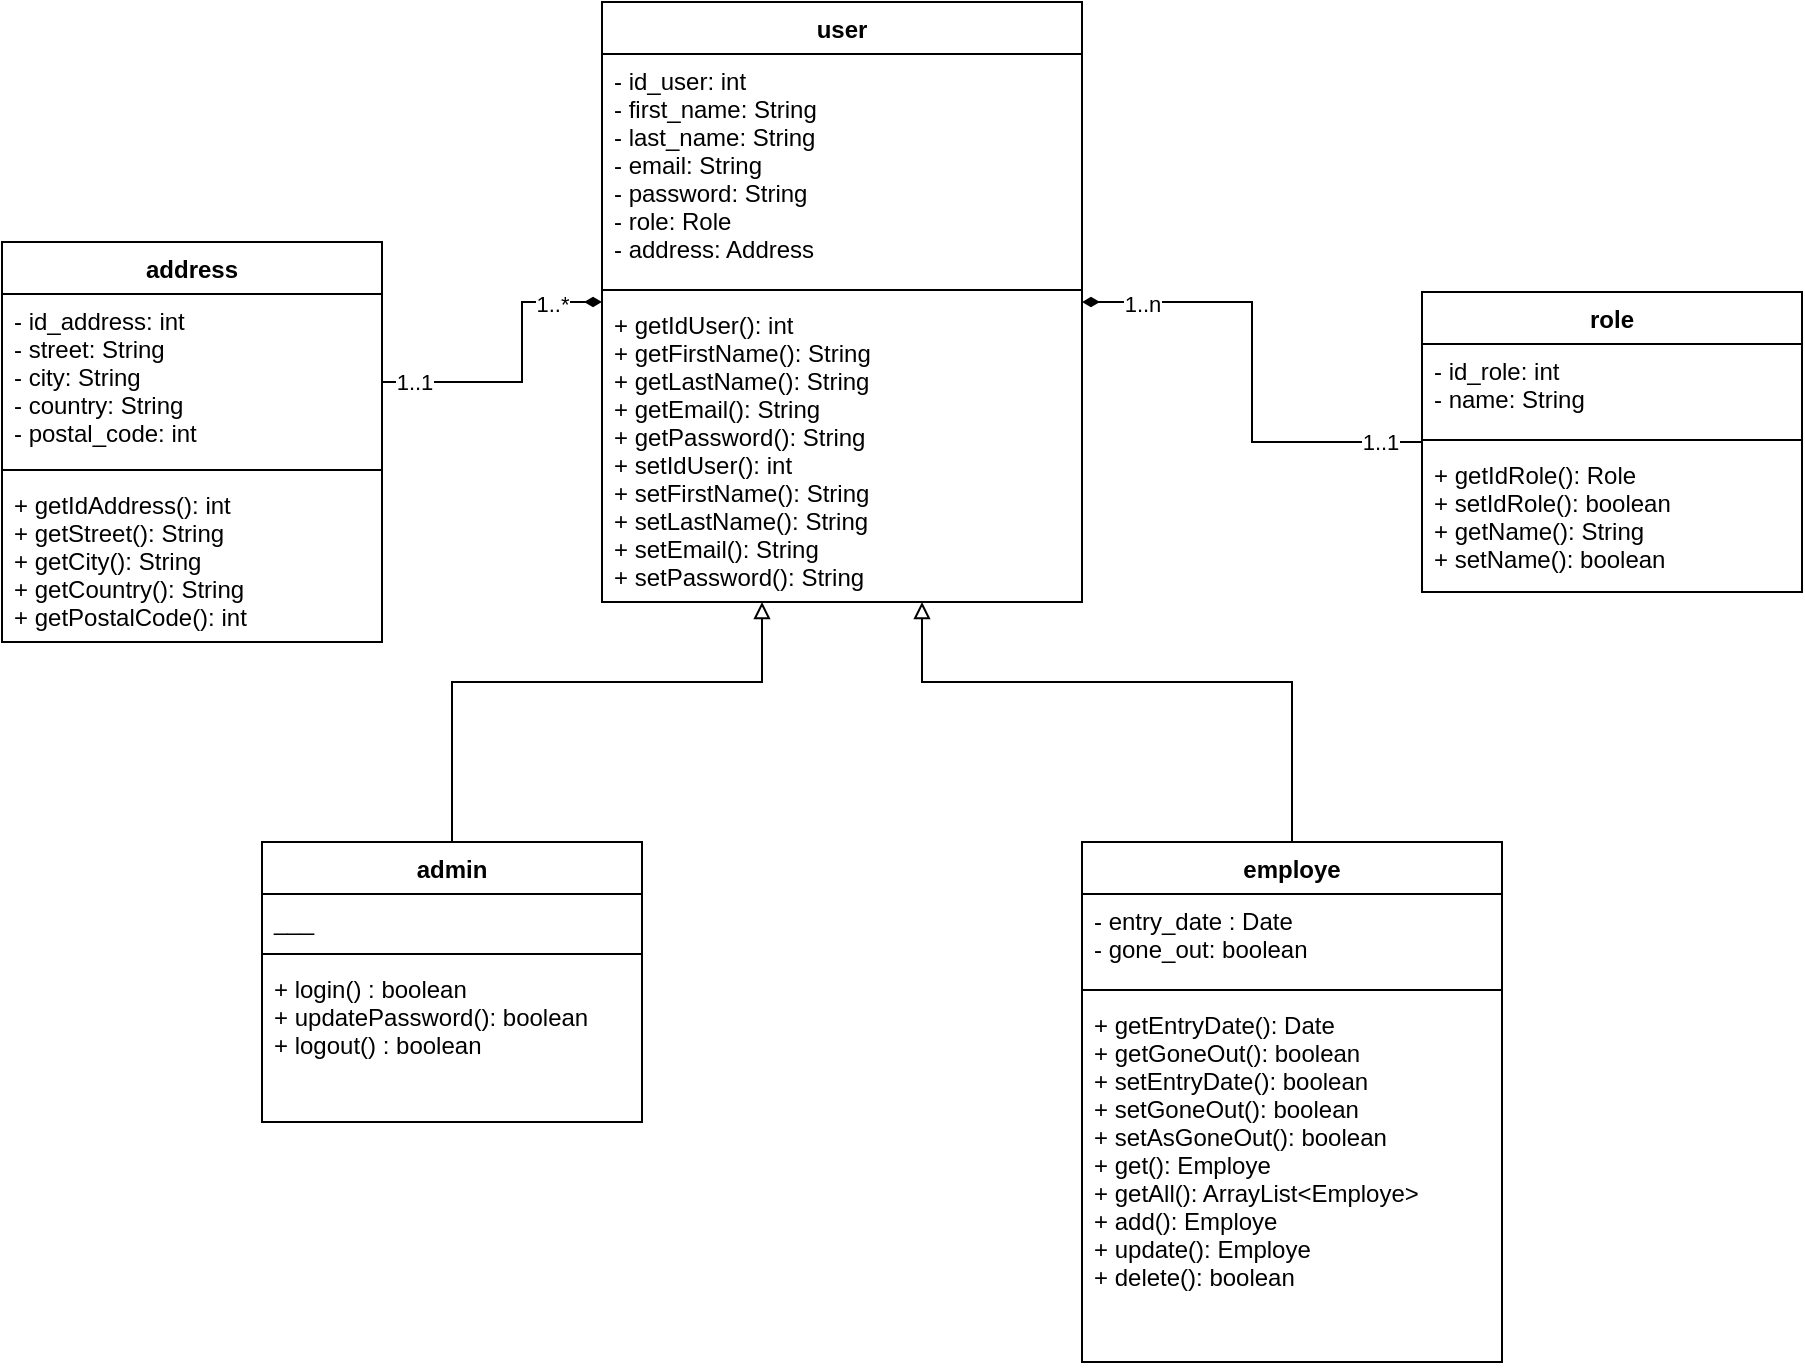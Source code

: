 <mxfile version="13.9.9" type="device" pages="2"><diagram id="NgPDkOaUbF9dZUHDV9ZE" name="Classes"><mxGraphModel dx="1024" dy="584" grid="1" gridSize="10" guides="1" tooltips="1" connect="1" arrows="1" fold="1" page="1" pageScale="1" pageWidth="1000" pageHeight="800" math="0" shadow="0"><root><mxCell id="0"/><mxCell id="1" parent="0"/><mxCell id="YyoNCZkuehu6bfFhDQFf-24" style="edgeStyle=orthogonalEdgeStyle;rounded=0;orthogonalLoop=1;jettySize=auto;html=1;endArrow=block;endFill=0;" parent="1" source="YyoNCZkuehu6bfFhDQFf-11" target="YyoNCZkuehu6bfFhDQFf-15" edge="1"><mxGeometry relative="1" as="geometry"><Array as="points"><mxPoint x="705" y="420"/><mxPoint x="520" y="420"/></Array></mxGeometry></mxCell><mxCell id="YyoNCZkuehu6bfFhDQFf-11" value="employe" style="swimlane;fontStyle=1;align=center;verticalAlign=top;childLayout=stackLayout;horizontal=1;startSize=26;horizontalStack=0;resizeParent=1;resizeParentMax=0;resizeLast=0;collapsible=1;marginBottom=0;" parent="1" vertex="1"><mxGeometry x="600" y="500" width="210" height="260" as="geometry"/></mxCell><mxCell id="YyoNCZkuehu6bfFhDQFf-12" value="- entry_date : Date&#10;- gone_out: boolean" style="text;strokeColor=none;fillColor=none;align=left;verticalAlign=top;spacingLeft=4;spacingRight=4;overflow=hidden;rotatable=0;points=[[0,0.5],[1,0.5]];portConstraint=eastwest;" parent="YyoNCZkuehu6bfFhDQFf-11" vertex="1"><mxGeometry y="26" width="210" height="44" as="geometry"/></mxCell><mxCell id="YyoNCZkuehu6bfFhDQFf-13" value="" style="line;strokeWidth=1;fillColor=none;align=left;verticalAlign=middle;spacingTop=-1;spacingLeft=3;spacingRight=3;rotatable=0;labelPosition=right;points=[];portConstraint=eastwest;" parent="YyoNCZkuehu6bfFhDQFf-11" vertex="1"><mxGeometry y="70" width="210" height="8" as="geometry"/></mxCell><mxCell id="YyoNCZkuehu6bfFhDQFf-14" value="+ getEntryDate(): Date&#10;+ getGoneOut(): boolean&#10;+ setEntryDate(): boolean&#10;+ setGoneOut(): boolean&#10;+ setAsGoneOut(): boolean&#10;+ get(): Employe&#10;+ getAll(): ArrayList&lt;Employe&gt;&#10;+ add(): Employe&#10;+ update(): Employe&#10;+ delete(): boolean" style="text;strokeColor=none;fillColor=none;align=left;verticalAlign=top;spacingLeft=4;spacingRight=4;overflow=hidden;rotatable=0;points=[[0,0.5],[1,0.5]];portConstraint=eastwest;" parent="YyoNCZkuehu6bfFhDQFf-11" vertex="1"><mxGeometry y="78" width="210" height="182" as="geometry"/></mxCell><mxCell id="YyoNCZkuehu6bfFhDQFf-15" value="user" style="swimlane;fontStyle=1;align=center;verticalAlign=top;childLayout=stackLayout;horizontal=1;startSize=26;horizontalStack=0;resizeParent=1;resizeParentMax=0;resizeLast=0;collapsible=1;marginBottom=0;" parent="1" vertex="1"><mxGeometry x="360" y="80" width="240" height="300" as="geometry"/></mxCell><mxCell id="YyoNCZkuehu6bfFhDQFf-16" value="- id_user: int&#10;- first_name: String&#10;- last_name: String&#10;- email: String&#10;- password: String&#10;- role: Role&#10;- address: Address" style="text;strokeColor=none;fillColor=none;align=left;verticalAlign=top;spacingLeft=4;spacingRight=4;overflow=hidden;rotatable=0;points=[[0,0.5],[1,0.5]];portConstraint=eastwest;" parent="YyoNCZkuehu6bfFhDQFf-15" vertex="1"><mxGeometry y="26" width="240" height="114" as="geometry"/></mxCell><mxCell id="YyoNCZkuehu6bfFhDQFf-17" value="" style="line;strokeWidth=1;fillColor=none;align=left;verticalAlign=middle;spacingTop=-1;spacingLeft=3;spacingRight=3;rotatable=0;labelPosition=right;points=[];portConstraint=eastwest;" parent="YyoNCZkuehu6bfFhDQFf-15" vertex="1"><mxGeometry y="140" width="240" height="8" as="geometry"/></mxCell><mxCell id="YyoNCZkuehu6bfFhDQFf-18" value="+ getIdUser(): int&#10;+ getFirstName(): String&#10;+ getLastName(): String&#10;+ getEmail(): String&#10;+ getPassword(): String&#10;+ setIdUser(): int&#10;+ setFirstName(): String&#10;+ setLastName(): String&#10;+ setEmail(): String&#10;+ setPassword(): String" style="text;strokeColor=none;fillColor=none;align=left;verticalAlign=top;spacingLeft=4;spacingRight=4;overflow=hidden;rotatable=0;points=[[0,0.5],[1,0.5]];portConstraint=eastwest;" parent="YyoNCZkuehu6bfFhDQFf-15" vertex="1"><mxGeometry y="148" width="240" height="152" as="geometry"/></mxCell><mxCell id="YyoNCZkuehu6bfFhDQFf-23" style="edgeStyle=orthogonalEdgeStyle;rounded=0;orthogonalLoop=1;jettySize=auto;html=1;endArrow=block;endFill=0;" parent="1" source="YyoNCZkuehu6bfFhDQFf-19" target="YyoNCZkuehu6bfFhDQFf-15" edge="1"><mxGeometry relative="1" as="geometry"><Array as="points"><mxPoint x="285" y="420"/><mxPoint x="440" y="420"/></Array></mxGeometry></mxCell><mxCell id="YyoNCZkuehu6bfFhDQFf-19" value="admin" style="swimlane;fontStyle=1;align=center;verticalAlign=top;childLayout=stackLayout;horizontal=1;startSize=26;horizontalStack=0;resizeParent=1;resizeParentMax=0;resizeLast=0;collapsible=1;marginBottom=0;" parent="1" vertex="1"><mxGeometry x="190" y="500" width="190" height="140" as="geometry"/></mxCell><mxCell id="YyoNCZkuehu6bfFhDQFf-20" value="___" style="text;strokeColor=none;fillColor=none;align=left;verticalAlign=top;spacingLeft=4;spacingRight=4;overflow=hidden;rotatable=0;points=[[0,0.5],[1,0.5]];portConstraint=eastwest;" parent="YyoNCZkuehu6bfFhDQFf-19" vertex="1"><mxGeometry y="26" width="190" height="26" as="geometry"/></mxCell><mxCell id="YyoNCZkuehu6bfFhDQFf-21" value="" style="line;strokeWidth=1;fillColor=none;align=left;verticalAlign=middle;spacingTop=-1;spacingLeft=3;spacingRight=3;rotatable=0;labelPosition=right;points=[];portConstraint=eastwest;" parent="YyoNCZkuehu6bfFhDQFf-19" vertex="1"><mxGeometry y="52" width="190" height="8" as="geometry"/></mxCell><mxCell id="YyoNCZkuehu6bfFhDQFf-22" value="+ login() : boolean&#10;+ updatePassword(): boolean&#10;+ logout() : boolean" style="text;strokeColor=none;fillColor=none;align=left;verticalAlign=top;spacingLeft=4;spacingRight=4;overflow=hidden;rotatable=0;points=[[0,0.5],[1,0.5]];portConstraint=eastwest;" parent="YyoNCZkuehu6bfFhDQFf-19" vertex="1"><mxGeometry y="60" width="190" height="80" as="geometry"/></mxCell><mxCell id="YyoNCZkuehu6bfFhDQFf-29" style="edgeStyle=orthogonalEdgeStyle;rounded=0;orthogonalLoop=1;jettySize=auto;html=1;endArrow=diamondThin;endFill=1;" parent="1" source="YyoNCZkuehu6bfFhDQFf-25" target="YyoNCZkuehu6bfFhDQFf-15" edge="1"><mxGeometry relative="1" as="geometry"><mxPoint x="660" y="235" as="sourcePoint"/><Array as="points"/></mxGeometry></mxCell><mxCell id="YyoNCZkuehu6bfFhDQFf-35" value="1..1" style="edgeLabel;html=1;align=center;verticalAlign=middle;resizable=0;points=[];" parent="YyoNCZkuehu6bfFhDQFf-29" vertex="1" connectable="0"><mxGeometry x="-0.821" relative="1" as="geometry"><mxPoint as="offset"/></mxGeometry></mxCell><mxCell id="YyoNCZkuehu6bfFhDQFf-36" value="1..n" style="edgeLabel;html=1;align=center;verticalAlign=middle;resizable=0;points=[];" parent="YyoNCZkuehu6bfFhDQFf-29" vertex="1" connectable="0"><mxGeometry x="0.755" y="1" relative="1" as="geometry"><mxPoint as="offset"/></mxGeometry></mxCell><mxCell id="YyoNCZkuehu6bfFhDQFf-25" value="role" style="swimlane;fontStyle=1;align=center;verticalAlign=top;childLayout=stackLayout;horizontal=1;startSize=26;horizontalStack=0;resizeParent=1;resizeParentMax=0;resizeLast=0;collapsible=1;marginBottom=0;" parent="1" vertex="1"><mxGeometry x="770" y="225" width="190" height="150" as="geometry"/></mxCell><mxCell id="YyoNCZkuehu6bfFhDQFf-26" value="- id_role: int&#10;- name: String" style="text;strokeColor=none;fillColor=none;align=left;verticalAlign=top;spacingLeft=4;spacingRight=4;overflow=hidden;rotatable=0;points=[[0,0.5],[1,0.5]];portConstraint=eastwest;" parent="YyoNCZkuehu6bfFhDQFf-25" vertex="1"><mxGeometry y="26" width="190" height="44" as="geometry"/></mxCell><mxCell id="YyoNCZkuehu6bfFhDQFf-27" value="" style="line;strokeWidth=1;fillColor=none;align=left;verticalAlign=middle;spacingTop=-1;spacingLeft=3;spacingRight=3;rotatable=0;labelPosition=right;points=[];portConstraint=eastwest;" parent="YyoNCZkuehu6bfFhDQFf-25" vertex="1"><mxGeometry y="70" width="190" height="8" as="geometry"/></mxCell><mxCell id="YyoNCZkuehu6bfFhDQFf-28" value="+ getIdRole(): Role&#10;+ setIdRole(): boolean&#10;+ getName(): String&#10;+ setName(): boolean" style="text;strokeColor=none;fillColor=none;align=left;verticalAlign=top;spacingLeft=4;spacingRight=4;overflow=hidden;rotatable=0;points=[[0,0.5],[1,0.5]];portConstraint=eastwest;" parent="YyoNCZkuehu6bfFhDQFf-25" vertex="1"><mxGeometry y="78" width="190" height="72" as="geometry"/></mxCell><mxCell id="YyoNCZkuehu6bfFhDQFf-34" style="edgeStyle=orthogonalEdgeStyle;rounded=0;orthogonalLoop=1;jettySize=auto;html=1;endArrow=diamondThin;endFill=1;" parent="1" source="YyoNCZkuehu6bfFhDQFf-30" target="YyoNCZkuehu6bfFhDQFf-15" edge="1"><mxGeometry relative="1" as="geometry"><Array as="points"><mxPoint x="320" y="270"/><mxPoint x="320" y="230"/></Array></mxGeometry></mxCell><mxCell id="YyoNCZkuehu6bfFhDQFf-38" value="1..1" style="edgeLabel;html=1;align=center;verticalAlign=middle;resizable=0;points=[];" parent="YyoNCZkuehu6bfFhDQFf-34" vertex="1" connectable="0"><mxGeometry x="-0.785" y="-3" relative="1" as="geometry"><mxPoint y="-3" as="offset"/></mxGeometry></mxCell><mxCell id="YyoNCZkuehu6bfFhDQFf-39" value="1..*" style="edgeLabel;html=1;align=center;verticalAlign=middle;resizable=0;points=[];" parent="YyoNCZkuehu6bfFhDQFf-34" vertex="1" connectable="0"><mxGeometry x="0.724" y="-1" relative="1" as="geometry"><mxPoint x="-4.76" as="offset"/></mxGeometry></mxCell><mxCell id="YyoNCZkuehu6bfFhDQFf-30" value="address" style="swimlane;fontStyle=1;align=center;verticalAlign=top;childLayout=stackLayout;horizontal=1;startSize=26;horizontalStack=0;resizeParent=1;resizeParentMax=0;resizeLast=0;collapsible=1;marginBottom=0;" parent="1" vertex="1"><mxGeometry x="60" y="200" width="190" height="200" as="geometry"/></mxCell><mxCell id="YyoNCZkuehu6bfFhDQFf-31" value="- id_address: int&#10;- street: String&#10;- city: String&#10;- country: String&#10;- postal_code: int" style="text;strokeColor=none;fillColor=none;align=left;verticalAlign=top;spacingLeft=4;spacingRight=4;overflow=hidden;rotatable=0;points=[[0,0.5],[1,0.5]];portConstraint=eastwest;" parent="YyoNCZkuehu6bfFhDQFf-30" vertex="1"><mxGeometry y="26" width="190" height="84" as="geometry"/></mxCell><mxCell id="YyoNCZkuehu6bfFhDQFf-32" value="" style="line;strokeWidth=1;fillColor=none;align=left;verticalAlign=middle;spacingTop=-1;spacingLeft=3;spacingRight=3;rotatable=0;labelPosition=right;points=[];portConstraint=eastwest;" parent="YyoNCZkuehu6bfFhDQFf-30" vertex="1"><mxGeometry y="110" width="190" height="8" as="geometry"/></mxCell><mxCell id="YyoNCZkuehu6bfFhDQFf-33" value="+ getIdAddress(): int&#10;+ getStreet(): String&#10;+ getCity(): String&#10;+ getCountry(): String&#10;+ getPostalCode(): int" style="text;strokeColor=none;fillColor=none;align=left;verticalAlign=top;spacingLeft=4;spacingRight=4;overflow=hidden;rotatable=0;points=[[0,0.5],[1,0.5]];portConstraint=eastwest;" parent="YyoNCZkuehu6bfFhDQFf-30" vertex="1"><mxGeometry y="118" width="190" height="82" as="geometry"/></mxCell></root></mxGraphModel></diagram><diagram id="t6vWbbpDf-iKbmOis_Xf" name="UseCases"><mxGraphModel dx="1024" dy="1384" grid="1" gridSize="10" guides="1" tooltips="1" connect="1" arrows="1" fold="1" page="1" pageScale="1" pageWidth="1000" pageHeight="800" math="0" shadow="0"><root><mxCell id="mMGAFTlRTQ0nmK1305Y7-0"/><mxCell id="mMGAFTlRTQ0nmK1305Y7-1" parent="mMGAFTlRTQ0nmK1305Y7-0"/><mxCell id="sU4BiZYABf-wc9IBPJiW-28" value="" style="rounded=0;whiteSpace=wrap;html=1;fillColor=none;fontSize=9;" parent="mMGAFTlRTQ0nmK1305Y7-1" vertex="1"><mxGeometry x="130" y="-20" width="430" height="400" as="geometry"/></mxCell><mxCell id="mMGAFTlRTQ0nmK1305Y7-2" value="Admin" style="shape=umlActor;verticalLabelPosition=bottom;verticalAlign=top;html=1;" parent="mMGAFTlRTQ0nmK1305Y7-1" vertex="1"><mxGeometry x="30" y="140" width="30" height="60" as="geometry"/></mxCell><mxCell id="sU4BiZYABf-wc9IBPJiW-1" value="update password" style="ellipse;whiteSpace=wrap;html=1;" parent="mMGAFTlRTQ0nmK1305Y7-1" vertex="1"><mxGeometry x="240" y="70" width="110" height="40" as="geometry"/></mxCell><mxCell id="sU4BiZYABf-wc9IBPJiW-3" value="add employe" style="ellipse;whiteSpace=wrap;html=1;" parent="mMGAFTlRTQ0nmK1305Y7-1" vertex="1"><mxGeometry x="240" y="120" width="110" height="40" as="geometry"/></mxCell><mxCell id="sU4BiZYABf-wc9IBPJiW-4" value="update employe" style="ellipse;whiteSpace=wrap;html=1;" parent="mMGAFTlRTQ0nmK1305Y7-1" vertex="1"><mxGeometry x="240" y="170" width="110" height="40" as="geometry"/></mxCell><mxCell id="sU4BiZYABf-wc9IBPJiW-5" value="show all employes" style="ellipse;whiteSpace=wrap;html=1;" parent="mMGAFTlRTQ0nmK1305Y7-1" vertex="1"><mxGeometry x="240" y="220" width="110" height="40" as="geometry"/></mxCell><mxCell id="sU4BiZYABf-wc9IBPJiW-6" value="show employe" style="ellipse;whiteSpace=wrap;html=1;" parent="mMGAFTlRTQ0nmK1305Y7-1" vertex="1"><mxGeometry x="240" y="270" width="110" height="40" as="geometry"/></mxCell><mxCell id="sU4BiZYABf-wc9IBPJiW-7" value="Authentification" style="ellipse;whiteSpace=wrap;html=1;" parent="mMGAFTlRTQ0nmK1305Y7-1" vertex="1"><mxGeometry x="445" y="170" width="110" height="40" as="geometry"/></mxCell><mxCell id="sU4BiZYABf-wc9IBPJiW-9" value="" style="endArrow=none;html=1;curved=1;" parent="mMGAFTlRTQ0nmK1305Y7-1" source="mMGAFTlRTQ0nmK1305Y7-2" target="sU4BiZYABf-wc9IBPJiW-7" edge="1"><mxGeometry width="50" height="50" relative="1" as="geometry"><mxPoint x="65" y="140" as="sourcePoint"/><mxPoint x="265.989" y="49.076" as="targetPoint"/><Array as="points"><mxPoint x="360" y="-60"/></Array></mxGeometry></mxCell><mxCell id="sU4BiZYABf-wc9IBPJiW-10" value="" style="endArrow=none;html=1;curved=1;" parent="mMGAFTlRTQ0nmK1305Y7-1" source="mMGAFTlRTQ0nmK1305Y7-2" target="sU4BiZYABf-wc9IBPJiW-3" edge="1"><mxGeometry width="50" height="50" relative="1" as="geometry"><mxPoint x="65" y="140" as="sourcePoint"/><mxPoint x="252.823" y="82.836" as="targetPoint"/></mxGeometry></mxCell><mxCell id="sU4BiZYABf-wc9IBPJiW-11" value="" style="endArrow=none;html=1;curved=1;" parent="mMGAFTlRTQ0nmK1305Y7-1" source="mMGAFTlRTQ0nmK1305Y7-2" target="sU4BiZYABf-wc9IBPJiW-4" edge="1"><mxGeometry width="50" height="50" relative="1" as="geometry"><mxPoint x="75" y="150" as="sourcePoint"/><mxPoint x="262.823" y="92.836" as="targetPoint"/></mxGeometry></mxCell><mxCell id="sU4BiZYABf-wc9IBPJiW-12" value="" style="endArrow=none;html=1;curved=1;" parent="mMGAFTlRTQ0nmK1305Y7-1" source="mMGAFTlRTQ0nmK1305Y7-2" target="sU4BiZYABf-wc9IBPJiW-5" edge="1"><mxGeometry width="50" height="50" relative="1" as="geometry"><mxPoint x="85" y="160" as="sourcePoint"/><mxPoint x="272.823" y="102.836" as="targetPoint"/></mxGeometry></mxCell><mxCell id="sU4BiZYABf-wc9IBPJiW-13" value="" style="endArrow=none;html=1;curved=1;" parent="mMGAFTlRTQ0nmK1305Y7-1" source="mMGAFTlRTQ0nmK1305Y7-2" target="sU4BiZYABf-wc9IBPJiW-6" edge="1"><mxGeometry width="50" height="50" relative="1" as="geometry"><mxPoint x="95" y="170" as="sourcePoint"/><mxPoint x="282.823" y="112.836" as="targetPoint"/><Array as="points"><mxPoint x="140" y="230"/></Array></mxGeometry></mxCell><mxCell id="sU4BiZYABf-wc9IBPJiW-14" value="" style="endArrow=none;html=1;curved=1;" parent="mMGAFTlRTQ0nmK1305Y7-1" source="mMGAFTlRTQ0nmK1305Y7-2" target="sU4BiZYABf-wc9IBPJiW-1" edge="1"><mxGeometry width="50" height="50" relative="1" as="geometry"><mxPoint x="65" y="140" as="sourcePoint"/><mxPoint x="252.823" y="82.836" as="targetPoint"/></mxGeometry></mxCell><mxCell id="sU4BiZYABf-wc9IBPJiW-15" value="" style="endArrow=open;html=1;dashed=1;endFill=0;curved=1;" parent="mMGAFTlRTQ0nmK1305Y7-1" source="sU4BiZYABf-wc9IBPJiW-1" target="sU4BiZYABf-wc9IBPJiW-7" edge="1"><mxGeometry width="50" height="50" relative="1" as="geometry"><mxPoint x="120" y="156.842" as="sourcePoint"/><mxPoint x="247.402" y="130.021" as="targetPoint"/><Array as="points"><mxPoint x="410" y="110"/></Array></mxGeometry></mxCell><mxCell id="sU4BiZYABf-wc9IBPJiW-22" value="&amp;lt;&amp;lt;include&amp;gt;&amp;gt;" style="edgeLabel;html=1;align=center;verticalAlign=middle;resizable=0;points=[];fontSize=9;" parent="sU4BiZYABf-wc9IBPJiW-15" vertex="1" connectable="0"><mxGeometry x="-0.253" y="5" relative="1" as="geometry"><mxPoint x="-6.36" y="11.04" as="offset"/></mxGeometry></mxCell><mxCell id="sU4BiZYABf-wc9IBPJiW-17" value="" style="endArrow=open;html=1;dashed=1;endFill=0;curved=1;" parent="mMGAFTlRTQ0nmK1305Y7-1" source="sU4BiZYABf-wc9IBPJiW-5" target="sU4BiZYABf-wc9IBPJiW-7" edge="1"><mxGeometry width="50" height="50" relative="1" as="geometry"><mxPoint x="350.401" y="118.711" as="sourcePoint"/><mxPoint x="459.678" y="91.331" as="targetPoint"/><Array as="points"/></mxGeometry></mxCell><mxCell id="sU4BiZYABf-wc9IBPJiW-25" value="&amp;lt;&amp;lt;include&amp;gt;&amp;gt;" style="edgeLabel;html=1;align=center;verticalAlign=middle;resizable=0;points=[];fontSize=9;" parent="sU4BiZYABf-wc9IBPJiW-17" vertex="1" connectable="0"><mxGeometry x="-0.127" y="1" relative="1" as="geometry"><mxPoint x="-5.65" y="4.28" as="offset"/></mxGeometry></mxCell><mxCell id="sU4BiZYABf-wc9IBPJiW-18" value="" style="endArrow=open;html=1;dashed=1;endFill=0;curved=1;" parent="mMGAFTlRTQ0nmK1305Y7-1" source="sU4BiZYABf-wc9IBPJiW-3" target="sU4BiZYABf-wc9IBPJiW-7" edge="1"><mxGeometry width="50" height="50" relative="1" as="geometry"><mxPoint x="360.401" y="128.711" as="sourcePoint"/><mxPoint x="469.678" y="101.331" as="targetPoint"/><Array as="points"><mxPoint x="400" y="150"/></Array></mxGeometry></mxCell><mxCell id="sU4BiZYABf-wc9IBPJiW-23" value="&amp;lt;&amp;lt;include&amp;gt;&amp;gt;" style="edgeLabel;html=1;align=center;verticalAlign=middle;resizable=0;points=[];fontSize=9;" parent="sU4BiZYABf-wc9IBPJiW-18" vertex="1" connectable="0"><mxGeometry x="-0.253" y="6" relative="1" as="geometry"><mxPoint y="7.14" as="offset"/></mxGeometry></mxCell><mxCell id="sU4BiZYABf-wc9IBPJiW-19" value="" style="endArrow=open;html=1;dashed=1;endFill=0;curved=1;" parent="mMGAFTlRTQ0nmK1305Y7-1" source="sU4BiZYABf-wc9IBPJiW-6" target="sU4BiZYABf-wc9IBPJiW-7" edge="1"><mxGeometry width="50" height="50" relative="1" as="geometry"><mxPoint x="314.368" y="251.281" as="sourcePoint"/><mxPoint x="485" y="140" as="targetPoint"/><Array as="points"><mxPoint x="480" y="220"/></Array></mxGeometry></mxCell><mxCell id="sU4BiZYABf-wc9IBPJiW-26" value="&amp;lt;&amp;lt;include&amp;gt;&amp;gt;" style="edgeLabel;html=1;align=center;verticalAlign=middle;resizable=0;points=[];fontSize=9;" parent="sU4BiZYABf-wc9IBPJiW-19" vertex="1" connectable="0"><mxGeometry x="0.13" y="-3" relative="1" as="geometry"><mxPoint x="-16.89" y="2.42" as="offset"/></mxGeometry></mxCell><mxCell id="sU4BiZYABf-wc9IBPJiW-31" value="" style="endArrow=open;html=1;dashed=1;endFill=0;curved=1;" parent="mMGAFTlRTQ0nmK1305Y7-1" source="sU4BiZYABf-wc9IBPJiW-4" target="sU4BiZYABf-wc9IBPJiW-7" edge="1"><mxGeometry width="50" height="50" relative="1" as="geometry"><mxPoint x="359.999" y="238.5" as="sourcePoint"/><mxPoint x="465.051" y="211.525" as="targetPoint"/><Array as="points"/></mxGeometry></mxCell><mxCell id="sU4BiZYABf-wc9IBPJiW-32" value="&amp;lt;&amp;lt;include&amp;gt;&amp;gt;" style="edgeLabel;html=1;align=center;verticalAlign=middle;resizable=0;points=[];fontSize=9;" parent="sU4BiZYABf-wc9IBPJiW-31" vertex="1" connectable="0"><mxGeometry x="-0.127" y="1" relative="1" as="geometry"><mxPoint x="-5.65" y="-1.72" as="offset"/></mxGeometry></mxCell><mxCell id="sU4BiZYABf-wc9IBPJiW-33" value="&amp;lt;&amp;lt;Admin usecase&amp;gt;&amp;gt;" style="text;html=1;align=center;verticalAlign=middle;resizable=0;points=[];autosize=1;fontSize=9;fontStyle=1" parent="mMGAFTlRTQ0nmK1305Y7-1" vertex="1"><mxGeometry x="295" y="-20" width="100" height="20" as="geometry"/></mxCell><mxCell id="hdUGcI-VoIay90vtK3O5-0" value="delete employe" style="ellipse;whiteSpace=wrap;html=1;" parent="mMGAFTlRTQ0nmK1305Y7-1" vertex="1"><mxGeometry x="240" y="320" width="110" height="40" as="geometry"/></mxCell><mxCell id="hdUGcI-VoIay90vtK3O5-2" value="" style="endArrow=none;html=1;curved=1;" parent="mMGAFTlRTQ0nmK1305Y7-1" source="mMGAFTlRTQ0nmK1305Y7-2" target="hdUGcI-VoIay90vtK3O5-0" edge="1"><mxGeometry width="50" height="50" relative="1" as="geometry"><mxPoint x="60" y="260" as="sourcePoint"/><mxPoint x="267.343" y="285.423" as="targetPoint"/><Array as="points"><mxPoint x="110" y="270"/></Array></mxGeometry></mxCell></root></mxGraphModel></diagram></mxfile>